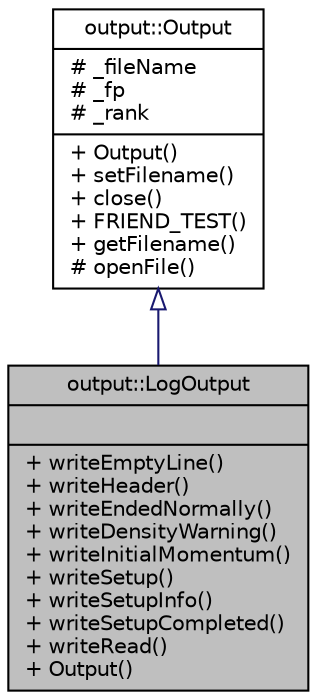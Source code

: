 digraph "output::LogOutput"
{
 // LATEX_PDF_SIZE
  edge [fontname="Helvetica",fontsize="10",labelfontname="Helvetica",labelfontsize="10"];
  node [fontname="Helvetica",fontsize="10",shape=record];
  Node1 [label="{output::LogOutput\n||+ writeEmptyLine()\l+ writeHeader()\l+ writeEndedNormally()\l+ writeDensityWarning()\l+ writeInitialMomentum()\l+ writeSetup()\l+ writeSetupInfo()\l+ writeSetupCompleted()\l+ writeRead()\l+ Output()\l}",height=0.2,width=0.4,color="black", fillcolor="grey75", style="filled", fontcolor="black",tooltip="Output file for log file."];
  Node2 -> Node1 [dir="back",color="midnightblue",fontsize="10",style="solid",arrowtail="onormal",fontname="Helvetica"];
  Node2 [label="{output::Output\n|# _fileName\l# _fp\l# _rank\l|+ Output()\l+ setFilename()\l+ close()\l+ FRIEND_TEST()\l+ getFilename()\l# openFile()\l}",height=0.2,width=0.4,color="black", fillcolor="white", style="filled",URL="$classoutput_1_1Output.html",tooltip="Base class for output files."];
}
